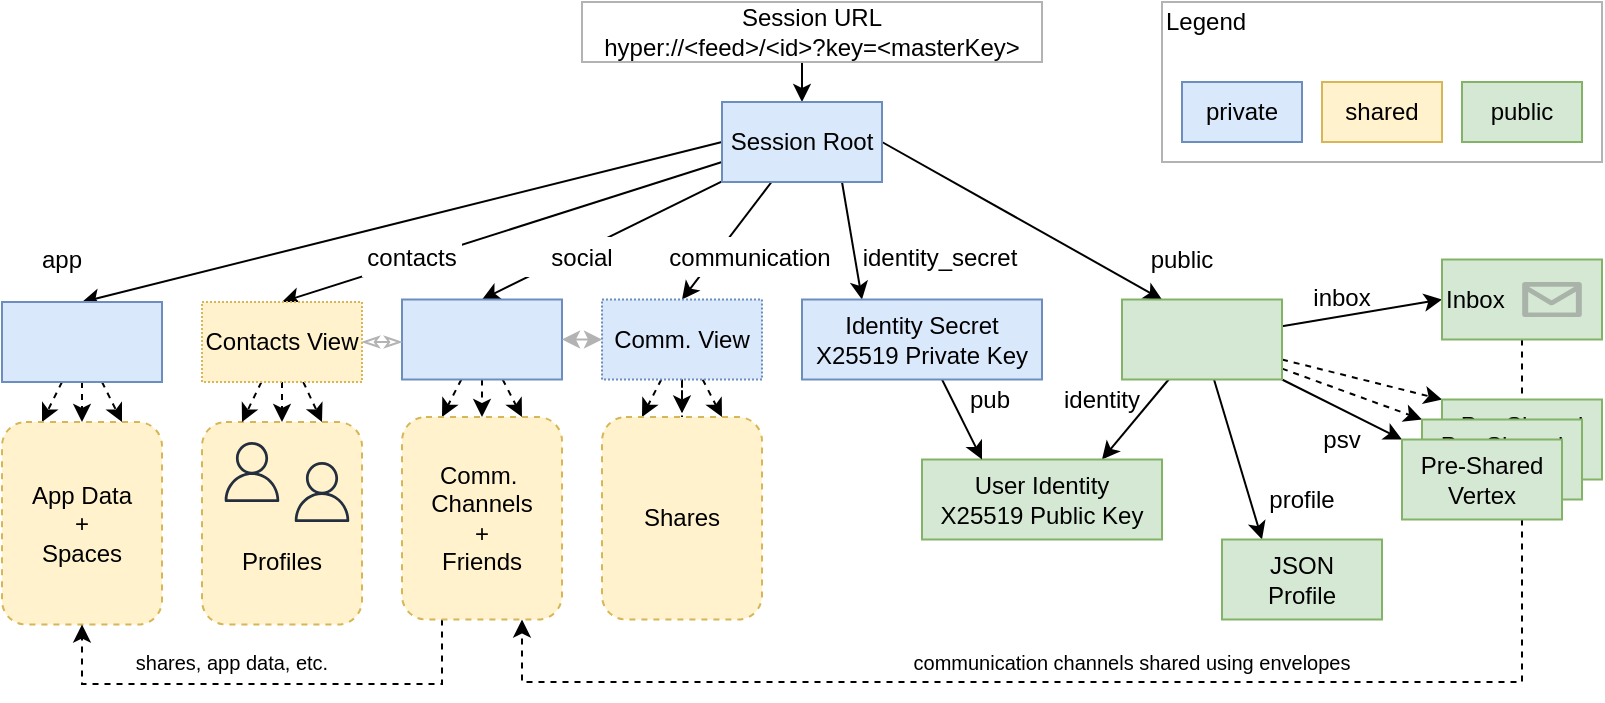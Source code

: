 <mxfile version="14.1.8" type="device"><diagram id="Ml0aSGA6D6-Fc0Lr5bi-" name="Seite-1"><mxGraphModel dx="907" dy="807" grid="1" gridSize="10" guides="1" tooltips="1" connect="1" arrows="1" fold="1" page="1" pageScale="1" pageWidth="827" pageHeight="1169" math="0" shadow="0"><root><mxCell id="0"/><mxCell id="1" parent="0"/><mxCell id="xFcqsmkAtm6_T8LkP59Y-32" style="edgeStyle=none;rounded=0;orthogonalLoop=1;jettySize=auto;html=1;dashed=1;entryX=0.75;entryY=1;entryDx=0;entryDy=0;" parent="1" source="rFLHvhsfMd9szPDXzuUG-38" edge="1" target="wTV-70kjiHfr_OyOM8vY-71"><mxGeometry relative="1" as="geometry"><mxPoint x="414" y="430" as="targetPoint"/><Array as="points"><mxPoint x="800" y="430"/><mxPoint x="300" y="430"/></Array></mxGeometry></mxCell><mxCell id="xFcqsmkAtm6_T8LkP59Y-26" value="" style="rounded=1;whiteSpace=wrap;html=1;fillColor=#fff2cc;dashed=1;strokeColor=#d6b656;" parent="1" vertex="1"><mxGeometry x="140" y="300" width="80" height="101.25" as="geometry"/></mxCell><mxCell id="rFLHvhsfMd9szPDXzuUG-2" value="" style="endArrow=classic;html=1;" parent="1" edge="1"><mxGeometry width="50" height="50" relative="1" as="geometry"><mxPoint x="440" y="120" as="sourcePoint"/><mxPoint x="440" y="140" as="targetPoint"/></mxGeometry></mxCell><mxCell id="rFLHvhsfMd9szPDXzuUG-3" value="Session URL&lt;br&gt;hyper://&amp;lt;feed&amp;gt;/&amp;lt;id&amp;gt;?key=&amp;lt;masterKey&amp;gt;" style="text;html=1;fillColor=none;align=center;verticalAlign=middle;whiteSpace=wrap;rounded=0;strokeColor=#B3B3B3;" parent="1" vertex="1"><mxGeometry x="330" y="90" width="230" height="30" as="geometry"/></mxCell><mxCell id="rFLHvhsfMd9szPDXzuUG-12" style="edgeStyle=none;rounded=0;orthogonalLoop=1;jettySize=auto;html=1;entryX=0.25;entryY=0;entryDx=0;entryDy=0;exitX=1;exitY=0.5;exitDx=0;exitDy=0;" parent="1" source="rFLHvhsfMd9szPDXzuUG-10" target="rFLHvhsfMd9szPDXzuUG-11" edge="1"><mxGeometry relative="1" as="geometry"><mxPoint x="500" y="190" as="sourcePoint"/></mxGeometry></mxCell><mxCell id="rFLHvhsfMd9szPDXzuUG-30" style="edgeStyle=none;rounded=0;orthogonalLoop=1;jettySize=auto;html=1;entryX=0.25;entryY=0;entryDx=0;entryDy=0;exitX=0.75;exitY=1;exitDx=0;exitDy=0;" parent="1" source="rFLHvhsfMd9szPDXzuUG-10" target="rFLHvhsfMd9szPDXzuUG-27" edge="1"><mxGeometry relative="1" as="geometry"/></mxCell><mxCell id="rFLHvhsfMd9szPDXzuUG-43" style="edgeStyle=none;rounded=0;orthogonalLoop=1;jettySize=auto;html=1;entryX=0.5;entryY=0;entryDx=0;entryDy=0;exitX=0;exitY=0.75;exitDx=0;exitDy=0;" parent="1" source="rFLHvhsfMd9szPDXzuUG-10" target="rFLHvhsfMd9szPDXzuUG-42" edge="1"><mxGeometry relative="1" as="geometry"/></mxCell><mxCell id="rFLHvhsfMd9szPDXzuUG-46" style="edgeStyle=none;rounded=0;orthogonalLoop=1;jettySize=auto;html=1;entryX=0.5;entryY=0;entryDx=0;entryDy=0;exitX=0;exitY=0.5;exitDx=0;exitDy=0;" parent="1" source="rFLHvhsfMd9szPDXzuUG-10" target="rFLHvhsfMd9szPDXzuUG-45" edge="1"><mxGeometry relative="1" as="geometry"><Array as="points"><mxPoint x="240" y="200"/></Array></mxGeometry></mxCell><mxCell id="xFcqsmkAtm6_T8LkP59Y-3" style="rounded=0;orthogonalLoop=1;jettySize=auto;html=1;entryX=0.5;entryY=0;entryDx=0;entryDy=0;" parent="1" source="rFLHvhsfMd9szPDXzuUG-10" target="xFcqsmkAtm6_T8LkP59Y-2" edge="1"><mxGeometry relative="1" as="geometry"/></mxCell><mxCell id="wTV-70kjiHfr_OyOM8vY-68" style="edgeStyle=none;rounded=0;orthogonalLoop=1;jettySize=auto;html=1;entryX=0.5;entryY=0;entryDx=0;entryDy=0;" edge="1" parent="1" source="rFLHvhsfMd9szPDXzuUG-10" target="wTV-70kjiHfr_OyOM8vY-5"><mxGeometry relative="1" as="geometry"/></mxCell><mxCell id="rFLHvhsfMd9szPDXzuUG-10" value="Session Root" style="rounded=0;whiteSpace=wrap;html=1;fillColor=#dae8fc;strokeColor=#6c8ebf;" parent="1" vertex="1"><mxGeometry x="400" y="140" width="80" height="40" as="geometry"/></mxCell><mxCell id="rFLHvhsfMd9szPDXzuUG-15" style="edgeStyle=none;rounded=0;orthogonalLoop=1;jettySize=auto;html=1;entryX=0.75;entryY=0;entryDx=0;entryDy=0;" parent="1" source="rFLHvhsfMd9szPDXzuUG-11" target="rFLHvhsfMd9szPDXzuUG-14" edge="1"><mxGeometry relative="1" as="geometry"/></mxCell><mxCell id="rFLHvhsfMd9szPDXzuUG-17" style="edgeStyle=none;rounded=0;orthogonalLoop=1;jettySize=auto;html=1;entryX=0.25;entryY=0;entryDx=0;entryDy=0;" parent="1" source="rFLHvhsfMd9szPDXzuUG-11" target="rFLHvhsfMd9szPDXzuUG-16" edge="1"><mxGeometry relative="1" as="geometry"/></mxCell><mxCell id="rFLHvhsfMd9szPDXzuUG-22" style="edgeStyle=none;rounded=0;orthogonalLoop=1;jettySize=auto;html=1;entryX=0;entryY=0;entryDx=0;entryDy=0;" parent="1" source="rFLHvhsfMd9szPDXzuUG-11" target="rFLHvhsfMd9szPDXzuUG-21" edge="1"><mxGeometry relative="1" as="geometry"/></mxCell><mxCell id="rFLHvhsfMd9szPDXzuUG-23" style="edgeStyle=none;rounded=0;orthogonalLoop=1;jettySize=auto;html=1;dashed=1;entryX=0;entryY=0;entryDx=0;entryDy=0;" parent="1" source="rFLHvhsfMd9szPDXzuUG-11" target="rFLHvhsfMd9szPDXzuUG-25" edge="1"><mxGeometry relative="1" as="geometry"><mxPoint x="740" y="298.75" as="targetPoint"/></mxGeometry></mxCell><mxCell id="rFLHvhsfMd9szPDXzuUG-24" style="edgeStyle=none;rounded=0;orthogonalLoop=1;jettySize=auto;html=1;dashed=1;entryX=0;entryY=0;entryDx=0;entryDy=0;" parent="1" source="rFLHvhsfMd9szPDXzuUG-11" target="rFLHvhsfMd9szPDXzuUG-26" edge="1"><mxGeometry relative="1" as="geometry"><mxPoint x="760" y="288.75" as="targetPoint"/></mxGeometry></mxCell><mxCell id="rFLHvhsfMd9szPDXzuUG-40" style="edgeStyle=none;rounded=0;orthogonalLoop=1;jettySize=auto;html=1;entryX=0;entryY=0.5;entryDx=0;entryDy=0;" parent="1" source="rFLHvhsfMd9szPDXzuUG-11" target="rFLHvhsfMd9szPDXzuUG-38" edge="1"><mxGeometry relative="1" as="geometry"/></mxCell><mxCell id="rFLHvhsfMd9szPDXzuUG-11" value="" style="rounded=0;whiteSpace=wrap;html=1;align=left;fillColor=#d5e8d4;strokeColor=#82b366;" parent="1" vertex="1"><mxGeometry x="600" y="238.75" width="80" height="40" as="geometry"/></mxCell><mxCell id="rFLHvhsfMd9szPDXzuUG-13" value="public" style="text;html=1;strokeColor=none;fillColor=none;align=center;verticalAlign=middle;whiteSpace=wrap;rounded=0;" parent="1" vertex="1"><mxGeometry x="610" y="208.75" width="40" height="20" as="geometry"/></mxCell><mxCell id="rFLHvhsfMd9szPDXzuUG-14" value="User Identity&lt;br&gt;&lt;span&gt;X25519 Public Key&lt;/span&gt;" style="rounded=0;whiteSpace=wrap;html=1;fillColor=#d5e8d4;strokeColor=#82b366;" parent="1" vertex="1"><mxGeometry x="500" y="318.75" width="120" height="40" as="geometry"/></mxCell><mxCell id="rFLHvhsfMd9szPDXzuUG-16" value="JSON&lt;br&gt;Profile" style="rounded=0;whiteSpace=wrap;html=1;fillColor=#d5e8d4;strokeColor=#82b366;" parent="1" vertex="1"><mxGeometry x="650" y="358.75" width="80" height="40" as="geometry"/></mxCell><mxCell id="rFLHvhsfMd9szPDXzuUG-18" value="profile" style="text;html=1;strokeColor=none;fillColor=none;align=center;verticalAlign=middle;whiteSpace=wrap;rounded=0;" parent="1" vertex="1"><mxGeometry x="670" y="328.75" width="40" height="20" as="geometry"/></mxCell><mxCell id="rFLHvhsfMd9szPDXzuUG-20" value="identity" style="text;html=1;strokeColor=none;fillColor=none;align=center;verticalAlign=middle;whiteSpace=wrap;rounded=0;" parent="1" vertex="1"><mxGeometry x="570" y="278.75" width="40" height="20" as="geometry"/></mxCell><mxCell id="rFLHvhsfMd9szPDXzuUG-26" value="Pre-Shared&lt;br&gt;Vertex" style="rounded=0;whiteSpace=wrap;html=1;fillColor=#d5e8d4;strokeColor=#82b366;" parent="1" vertex="1"><mxGeometry x="760" y="288.75" width="80" height="40" as="geometry"/></mxCell><mxCell id="rFLHvhsfMd9szPDXzuUG-25" value="Pre-Shared&lt;br&gt;Vertex" style="rounded=0;whiteSpace=wrap;html=1;fillColor=#d5e8d4;strokeColor=#82b366;" parent="1" vertex="1"><mxGeometry x="750" y="298.75" width="80" height="40" as="geometry"/></mxCell><mxCell id="rFLHvhsfMd9szPDXzuUG-21" value="Pre-Shared&lt;br&gt;Vertex" style="rounded=0;whiteSpace=wrap;html=1;fillColor=#d5e8d4;strokeColor=#82b366;" parent="1" vertex="1"><mxGeometry x="740" y="308.75" width="80" height="40" as="geometry"/></mxCell><mxCell id="rFLHvhsfMd9szPDXzuUG-28" style="edgeStyle=none;rounded=0;orthogonalLoop=1;jettySize=auto;html=1;entryX=0.25;entryY=0;entryDx=0;entryDy=0;" parent="1" source="rFLHvhsfMd9szPDXzuUG-27" target="rFLHvhsfMd9szPDXzuUG-14" edge="1"><mxGeometry relative="1" as="geometry"/></mxCell><mxCell id="rFLHvhsfMd9szPDXzuUG-27" value="Identity Secret&lt;br&gt;X25519 Private Key" style="rounded=0;whiteSpace=wrap;html=1;fillColor=#dae8fc;strokeColor=#6c8ebf;" parent="1" vertex="1"><mxGeometry x="440" y="238.75" width="120" height="40" as="geometry"/></mxCell><mxCell id="rFLHvhsfMd9szPDXzuUG-29" value="pub" style="text;html=1;strokeColor=none;fillColor=none;align=center;verticalAlign=middle;whiteSpace=wrap;rounded=0;" parent="1" vertex="1"><mxGeometry x="514" y="278.75" width="40" height="20" as="geometry"/></mxCell><mxCell id="rFLHvhsfMd9szPDXzuUG-31" value="identity_secret" style="text;html=1;strokeColor=none;fillColor=none;align=center;verticalAlign=middle;whiteSpace=wrap;rounded=0;" parent="1" vertex="1"><mxGeometry x="464" y="207.5" width="90" height="20" as="geometry"/></mxCell><mxCell id="rFLHvhsfMd9szPDXzuUG-35" value="psv" style="text;html=1;strokeColor=none;fillColor=none;align=center;verticalAlign=middle;whiteSpace=wrap;rounded=0;" parent="1" vertex="1"><mxGeometry x="690" y="298.75" width="40" height="20" as="geometry"/></mxCell><mxCell id="rFLHvhsfMd9szPDXzuUG-38" value="Inbox" style="rounded=0;whiteSpace=wrap;html=1;align=left;fillColor=#d5e8d4;strokeColor=#82b366;" parent="1" vertex="1"><mxGeometry x="760" y="218.75" width="80" height="40" as="geometry"/></mxCell><mxCell id="rFLHvhsfMd9szPDXzuUG-39" value="" style="verticalLabelPosition=bottom;html=1;verticalAlign=top;align=center;strokeColor=none;shape=mxgraph.azure.message;pointerEvents=1;fillColor=#808080;" parent="1" vertex="1"><mxGeometry x="800" y="230" width="30" height="17.5" as="geometry"/></mxCell><mxCell id="rFLHvhsfMd9szPDXzuUG-41" value="inbox" style="text;html=1;strokeColor=none;fillColor=none;align=center;verticalAlign=middle;whiteSpace=wrap;rounded=0;" parent="1" vertex="1"><mxGeometry x="690" y="227.5" width="40" height="20" as="geometry"/></mxCell><mxCell id="xFcqsmkAtm6_T8LkP59Y-29" style="rounded=0;orthogonalLoop=1;jettySize=auto;html=1;entryX=0.25;entryY=0;entryDx=0;entryDy=0;dashed=1;exitX=0.371;exitY=1.001;exitDx=0;exitDy=0;exitPerimeter=0;" parent="1" source="rFLHvhsfMd9szPDXzuUG-42" target="xFcqsmkAtm6_T8LkP59Y-26" edge="1"><mxGeometry relative="1" as="geometry"><mxPoint x="165" y="280" as="sourcePoint"/></mxGeometry></mxCell><mxCell id="xFcqsmkAtm6_T8LkP59Y-30" style="edgeStyle=none;rounded=0;orthogonalLoop=1;jettySize=auto;html=1;entryX=0.5;entryY=0;entryDx=0;entryDy=0;dashed=1;exitX=0.5;exitY=1;exitDx=0;exitDy=0;" parent="1" source="rFLHvhsfMd9szPDXzuUG-42" target="xFcqsmkAtm6_T8LkP59Y-26" edge="1"><mxGeometry relative="1" as="geometry"><mxPoint x="176.52" y="279.48" as="sourcePoint"/></mxGeometry></mxCell><mxCell id="xFcqsmkAtm6_T8LkP59Y-31" style="edgeStyle=none;rounded=0;orthogonalLoop=1;jettySize=auto;html=1;entryX=0.75;entryY=0;entryDx=0;entryDy=0;dashed=1;" parent="1" target="xFcqsmkAtm6_T8LkP59Y-26" edge="1"><mxGeometry relative="1" as="geometry"><mxPoint x="190.625" y="280" as="sourcePoint"/></mxGeometry></mxCell><mxCell id="rFLHvhsfMd9szPDXzuUG-42" value="Contacts View" style="rounded=0;whiteSpace=wrap;html=1;fillColor=#fff2cc;dashed=1;dashPattern=1 1;strokeColor=#d6b656;" parent="1" vertex="1"><mxGeometry x="140" y="240" width="80" height="40" as="geometry"/></mxCell><mxCell id="rFLHvhsfMd9szPDXzuUG-44" value="app" style="text;html=1;strokeColor=none;fillColor=none;align=center;verticalAlign=middle;whiteSpace=wrap;rounded=0;" parent="1" vertex="1"><mxGeometry x="50" y="208.75" width="40" height="20" as="geometry"/></mxCell><mxCell id="rFLHvhsfMd9szPDXzuUG-69" style="edgeStyle=none;rounded=0;orthogonalLoop=1;jettySize=auto;html=1;dashed=1;" parent="1" source="rFLHvhsfMd9szPDXzuUG-45" target="rFLHvhsfMd9szPDXzuUG-68" edge="1"><mxGeometry relative="1" as="geometry"/></mxCell><mxCell id="rFLHvhsfMd9szPDXzuUG-70" style="edgeStyle=none;rounded=0;orthogonalLoop=1;jettySize=auto;html=1;entryX=0.25;entryY=0;entryDx=0;entryDy=0;dashed=1;" parent="1" source="rFLHvhsfMd9szPDXzuUG-45" target="rFLHvhsfMd9szPDXzuUG-68" edge="1"><mxGeometry relative="1" as="geometry"/></mxCell><mxCell id="rFLHvhsfMd9szPDXzuUG-71" style="edgeStyle=none;rounded=0;orthogonalLoop=1;jettySize=auto;html=1;entryX=0.75;entryY=0;entryDx=0;entryDy=0;dashed=1;" parent="1" source="rFLHvhsfMd9szPDXzuUG-45" target="rFLHvhsfMd9szPDXzuUG-68" edge="1"><mxGeometry relative="1" as="geometry"/></mxCell><mxCell id="rFLHvhsfMd9szPDXzuUG-45" value="" style="rounded=0;whiteSpace=wrap;html=1;fillColor=#dae8fc;strokeColor=#6c8ebf;" parent="1" vertex="1"><mxGeometry x="40" y="240" width="80" height="40" as="geometry"/></mxCell><mxCell id="rFLHvhsfMd9szPDXzuUG-47" value="contacts" style="text;html=1;strokeColor=none;align=center;verticalAlign=middle;whiteSpace=wrap;rounded=0;fillColor=#ffffff;" parent="1" vertex="1"><mxGeometry x="220" y="207.5" width="50" height="20" as="geometry"/></mxCell><mxCell id="rFLHvhsfMd9szPDXzuUG-68" value="App Data&lt;br&gt;+&lt;br&gt;Spaces" style="rounded=1;whiteSpace=wrap;html=1;dashed=1;fillColor=#fff2cc;strokeColor=#d6b656;" parent="1" vertex="1"><mxGeometry x="40" y="300" width="80" height="101.25" as="geometry"/></mxCell><mxCell id="wTV-70kjiHfr_OyOM8vY-2" style="edgeStyle=orthogonalEdgeStyle;rounded=0;orthogonalLoop=1;jettySize=auto;html=1;entryX=0.5;entryY=-0.018;entryDx=0;entryDy=0;entryPerimeter=0;dashed=1;" edge="1" parent="1" source="xFcqsmkAtm6_T8LkP59Y-2" target="wTV-70kjiHfr_OyOM8vY-1"><mxGeometry relative="1" as="geometry"/></mxCell><mxCell id="wTV-70kjiHfr_OyOM8vY-3" style="rounded=0;orthogonalLoop=1;jettySize=auto;html=1;entryX=0.75;entryY=0;entryDx=0;entryDy=0;dashed=1;" edge="1" parent="1" source="xFcqsmkAtm6_T8LkP59Y-2" target="wTV-70kjiHfr_OyOM8vY-1"><mxGeometry relative="1" as="geometry"/></mxCell><mxCell id="wTV-70kjiHfr_OyOM8vY-4" style="edgeStyle=none;rounded=0;orthogonalLoop=1;jettySize=auto;html=1;entryX=0.25;entryY=0;entryDx=0;entryDy=0;dashed=1;" edge="1" parent="1" source="xFcqsmkAtm6_T8LkP59Y-2" target="wTV-70kjiHfr_OyOM8vY-1"><mxGeometry relative="1" as="geometry"/></mxCell><mxCell id="xFcqsmkAtm6_T8LkP59Y-2" value="Comm. View" style="rounded=0;whiteSpace=wrap;html=1;fillColor=#dae8fc;dashed=1;dashPattern=1 1;strokeColor=#6c8ebf;" parent="1" vertex="1"><mxGeometry x="340" y="238.75" width="80" height="40" as="geometry"/></mxCell><mxCell id="xFcqsmkAtm6_T8LkP59Y-4" value="&lt;font style=&quot;font-size: 12px&quot;&gt;social&lt;/font&gt;" style="text;html=1;strokeColor=none;align=center;verticalAlign=middle;whiteSpace=wrap;rounded=0;fillColor=#ffffff;" parent="1" vertex="1"><mxGeometry x="300" y="207.5" width="60" height="20" as="geometry"/></mxCell><mxCell id="xFcqsmkAtm6_T8LkP59Y-17" value="" style="endArrow=classic;html=1;dashed=1;entryX=0.5;entryY=1;entryDx=0;entryDy=0;edgeStyle=orthogonalEdgeStyle;exitX=0.25;exitY=1;exitDx=0;exitDy=0;rounded=0;" parent="1" target="rFLHvhsfMd9szPDXzuUG-68" edge="1" source="wTV-70kjiHfr_OyOM8vY-71"><mxGeometry width="50" height="50" relative="1" as="geometry"><mxPoint x="230" y="431.25" as="sourcePoint"/><mxPoint x="270" y="321.25" as="targetPoint"/><Array as="points"><mxPoint x="260" y="431"/><mxPoint x="80" y="431"/></Array></mxGeometry></mxCell><mxCell id="xFcqsmkAtm6_T8LkP59Y-21" value="&lt;font style=&quot;font-size: 10px&quot;&gt;shares, app data, etc.&lt;/font&gt;" style="text;html=1;strokeColor=none;fillColor=none;align=center;verticalAlign=middle;whiteSpace=wrap;rounded=0;" parent="1" vertex="1"><mxGeometry x="70" y="410" width="170" height="20.63" as="geometry"/></mxCell><mxCell id="xFcqsmkAtm6_T8LkP59Y-23" value="" style="outlineConnect=0;fontColor=#232F3E;gradientColor=none;fillColor=#232F3E;strokeColor=none;dashed=0;verticalLabelPosition=bottom;verticalAlign=top;align=center;html=1;fontSize=12;fontStyle=0;aspect=fixed;pointerEvents=1;shape=mxgraph.aws4.user;" parent="1" vertex="1"><mxGeometry x="150" y="310" width="30" height="30" as="geometry"/></mxCell><mxCell id="xFcqsmkAtm6_T8LkP59Y-24" value="" style="outlineConnect=0;fontColor=#232F3E;gradientColor=none;fillColor=#232F3E;strokeColor=none;dashed=0;verticalLabelPosition=bottom;verticalAlign=top;align=center;html=1;fontSize=12;fontStyle=0;aspect=fixed;pointerEvents=1;shape=mxgraph.aws4.user;" parent="1" vertex="1"><mxGeometry x="185" y="320" width="30" height="30" as="geometry"/></mxCell><mxCell id="xFcqsmkAtm6_T8LkP59Y-28" value="Profiles" style="text;html=1;strokeColor=none;fillColor=none;align=center;verticalAlign=middle;whiteSpace=wrap;rounded=0;dashed=1;" parent="1" vertex="1"><mxGeometry x="155" y="360" width="50" height="20" as="geometry"/></mxCell><mxCell id="xFcqsmkAtm6_T8LkP59Y-33" value="&lt;font style=&quot;font-size: 10px&quot;&gt;communication channels shared using envelopes&lt;/font&gt;" style="text;html=1;strokeColor=none;fillColor=none;align=center;verticalAlign=middle;whiteSpace=wrap;rounded=0;dashed=1;dashPattern=1 1;" parent="1" vertex="1"><mxGeometry x="470" y="410" width="270" height="20" as="geometry"/></mxCell><mxCell id="xFcqsmkAtm6_T8LkP59Y-34" value="" style="rounded=0;whiteSpace=wrap;html=1;fillColor=none;strokeColor=#B3B3B3;" parent="1" vertex="1"><mxGeometry x="620" y="90" width="220" height="80" as="geometry"/></mxCell><mxCell id="xFcqsmkAtm6_T8LkP59Y-35" value="Legend" style="text;html=1;strokeColor=none;fillColor=none;align=left;verticalAlign=middle;whiteSpace=wrap;rounded=0;" parent="1" vertex="1"><mxGeometry x="620" y="90" width="50" height="20" as="geometry"/></mxCell><mxCell id="xFcqsmkAtm6_T8LkP59Y-36" value="private" style="rounded=0;whiteSpace=wrap;html=1;strokeColor=#6c8ebf;fillColor=#dae8fc;" parent="1" vertex="1"><mxGeometry x="630" y="130" width="60" height="30" as="geometry"/></mxCell><mxCell id="xFcqsmkAtm6_T8LkP59Y-37" value="shared" style="rounded=0;whiteSpace=wrap;html=1;strokeColor=#d6b656;fillColor=#fff2cc;" parent="1" vertex="1"><mxGeometry x="700" y="130" width="60" height="30" as="geometry"/></mxCell><mxCell id="xFcqsmkAtm6_T8LkP59Y-38" value="public" style="rounded=0;whiteSpace=wrap;html=1;strokeColor=#82b366;fillColor=#d5e8d4;" parent="1" vertex="1"><mxGeometry x="770" y="130" width="60" height="30" as="geometry"/></mxCell><mxCell id="wTV-70kjiHfr_OyOM8vY-1" value="Shares" style="rounded=1;whiteSpace=wrap;html=1;dashed=1;fillColor=#fff2cc;strokeColor=#d6b656;" vertex="1" parent="1"><mxGeometry x="340" y="297.5" width="80" height="101.25" as="geometry"/></mxCell><mxCell id="wTV-70kjiHfr_OyOM8vY-72" style="edgeStyle=none;rounded=0;orthogonalLoop=1;jettySize=auto;html=1;entryX=0.5;entryY=0;entryDx=0;entryDy=0;dashed=1;" edge="1" parent="1" source="wTV-70kjiHfr_OyOM8vY-5" target="wTV-70kjiHfr_OyOM8vY-71"><mxGeometry relative="1" as="geometry"/></mxCell><mxCell id="wTV-70kjiHfr_OyOM8vY-73" style="edgeStyle=none;rounded=0;orthogonalLoop=1;jettySize=auto;html=1;entryX=0.75;entryY=0;entryDx=0;entryDy=0;dashed=1;" edge="1" parent="1" source="wTV-70kjiHfr_OyOM8vY-5" target="wTV-70kjiHfr_OyOM8vY-71"><mxGeometry relative="1" as="geometry"/></mxCell><mxCell id="wTV-70kjiHfr_OyOM8vY-74" style="edgeStyle=none;rounded=0;orthogonalLoop=1;jettySize=auto;html=1;entryX=0.25;entryY=0;entryDx=0;entryDy=0;dashed=1;" edge="1" parent="1" source="wTV-70kjiHfr_OyOM8vY-5" target="wTV-70kjiHfr_OyOM8vY-71"><mxGeometry relative="1" as="geometry"/></mxCell><mxCell id="wTV-70kjiHfr_OyOM8vY-5" value="" style="rounded=0;whiteSpace=wrap;html=1;fillColor=#dae8fc;strokeColor=#6c8ebf;" vertex="1" parent="1"><mxGeometry x="240" y="238.75" width="80" height="40" as="geometry"/></mxCell><mxCell id="wTV-70kjiHfr_OyOM8vY-69" value="communication" style="text;html=1;strokeColor=none;align=center;verticalAlign=middle;whiteSpace=wrap;rounded=0;fillColor=#ffffff;" vertex="1" parent="1"><mxGeometry x="369" y="207.5" width="90" height="20" as="geometry"/></mxCell><mxCell id="wTV-70kjiHfr_OyOM8vY-71" value="Comm.&amp;nbsp;&lt;br&gt;Channels&lt;br&gt;+&lt;br&gt;Friends" style="rounded=1;whiteSpace=wrap;html=1;dashed=1;fillColor=#fff2cc;strokeColor=#d6b656;" vertex="1" parent="1"><mxGeometry x="240" y="297.5" width="80" height="101.25" as="geometry"/></mxCell><mxCell id="wTV-70kjiHfr_OyOM8vY-76" value="" style="endArrow=classicThin;startArrow=classicThin;html=1;exitX=1;exitY=0.5;exitDx=0;exitDy=0;startFill=0;endFill=0;strokeColor=#B3B3B3;" edge="1" parent="1" source="rFLHvhsfMd9szPDXzuUG-42"><mxGeometry width="50" height="50" relative="1" as="geometry"><mxPoint x="310" y="350" as="sourcePoint"/><mxPoint x="240" y="260" as="targetPoint"/></mxGeometry></mxCell><mxCell id="wTV-70kjiHfr_OyOM8vY-77" value="" style="endArrow=classic;startArrow=classic;html=1;strokeColor=#B3B3B3;exitX=1;exitY=0.5;exitDx=0;exitDy=0;entryX=0;entryY=0.5;entryDx=0;entryDy=0;" edge="1" parent="1" source="wTV-70kjiHfr_OyOM8vY-5" target="xFcqsmkAtm6_T8LkP59Y-2"><mxGeometry width="50" height="50" relative="1" as="geometry"><mxPoint x="310" y="350" as="sourcePoint"/><mxPoint x="360" y="300" as="targetPoint"/></mxGeometry></mxCell></root></mxGraphModel></diagram></mxfile>